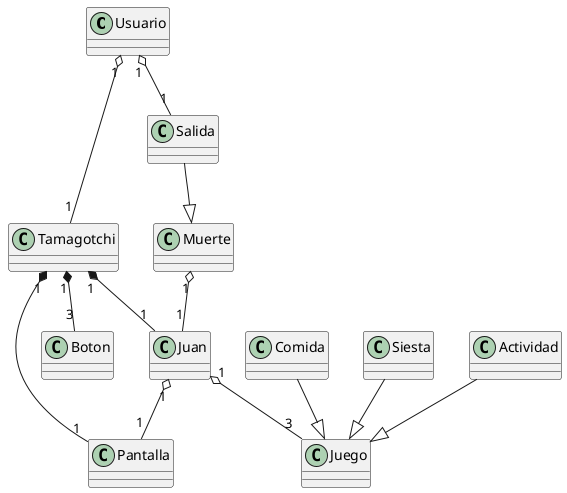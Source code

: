 @startuml Diagrama

    Class Usuario
    Class Tamagotchi
    Class Pantalla
    Class Boton
    Class Juan
    Class Juego
    Class Comida
    Class Siesta
    Class Actividad
    Class Salida
    Class Muerte
    
    Usuario "1" o-- "1" Tamagotchi
    Usuario "1" o-- "1" Salida
    Tamagotchi "1" *-- "1" Pantalla
    Tamagotchi "1" *-- "3" Boton
    Tamagotchi "1" *-- "1" Juan

    Juan "1" o-- "1" Pantalla
    Juan "1" o-- "3" Juego
    Muerte "1" o-- "1" Juan

    Comida --|> Juego
    Siesta --|> Juego
    Actividad --|> Juego
    Salida --|> Muerte

@enduml